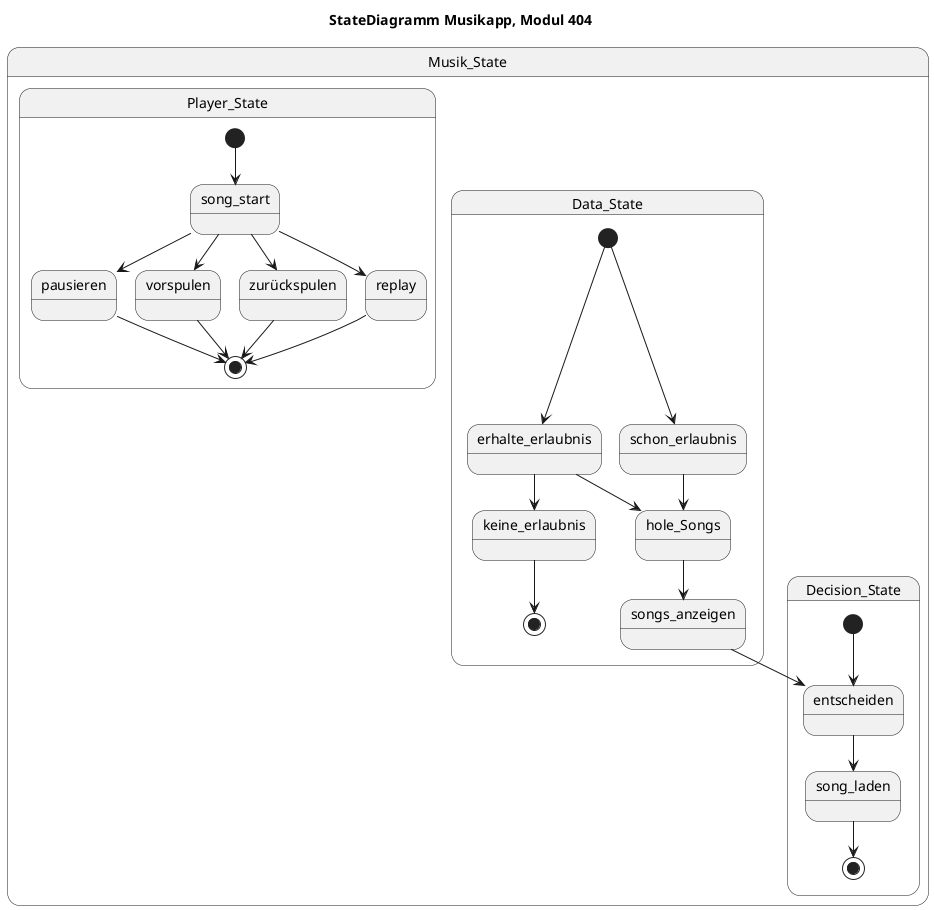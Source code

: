 @startuml StateDiagramm

title "StateDiagramm Musikapp, Modul 404"

state Musik_State{

state Data_State{
    [*] --> erhalte_erlaubnis
    erhalte_erlaubnis --> keine_erlaubnis
    [*] --> schon_erlaubnis
    erhalte_erlaubnis --> hole_Songs
    schon_erlaubnis --> hole_Songs
    hole_Songs --> songs_anzeigen
    keine_erlaubnis --> [*]
    }



state Decision_State{
    [*] --> entscheiden
    songs_anzeigen --> entscheiden
    entscheiden --> song_laden
    song_laden --> [*]
    }

state Player_State{
    [*] --> song_start
    song_start --> pausieren
    song_start --> vorspulen
    song_start --> zurückspulen
    song_start --> replay
    vorspulen --> [*]
    zurückspulen --> [*]
    pausieren --> [*]
    replay --> [*]
    }

}

@enduml